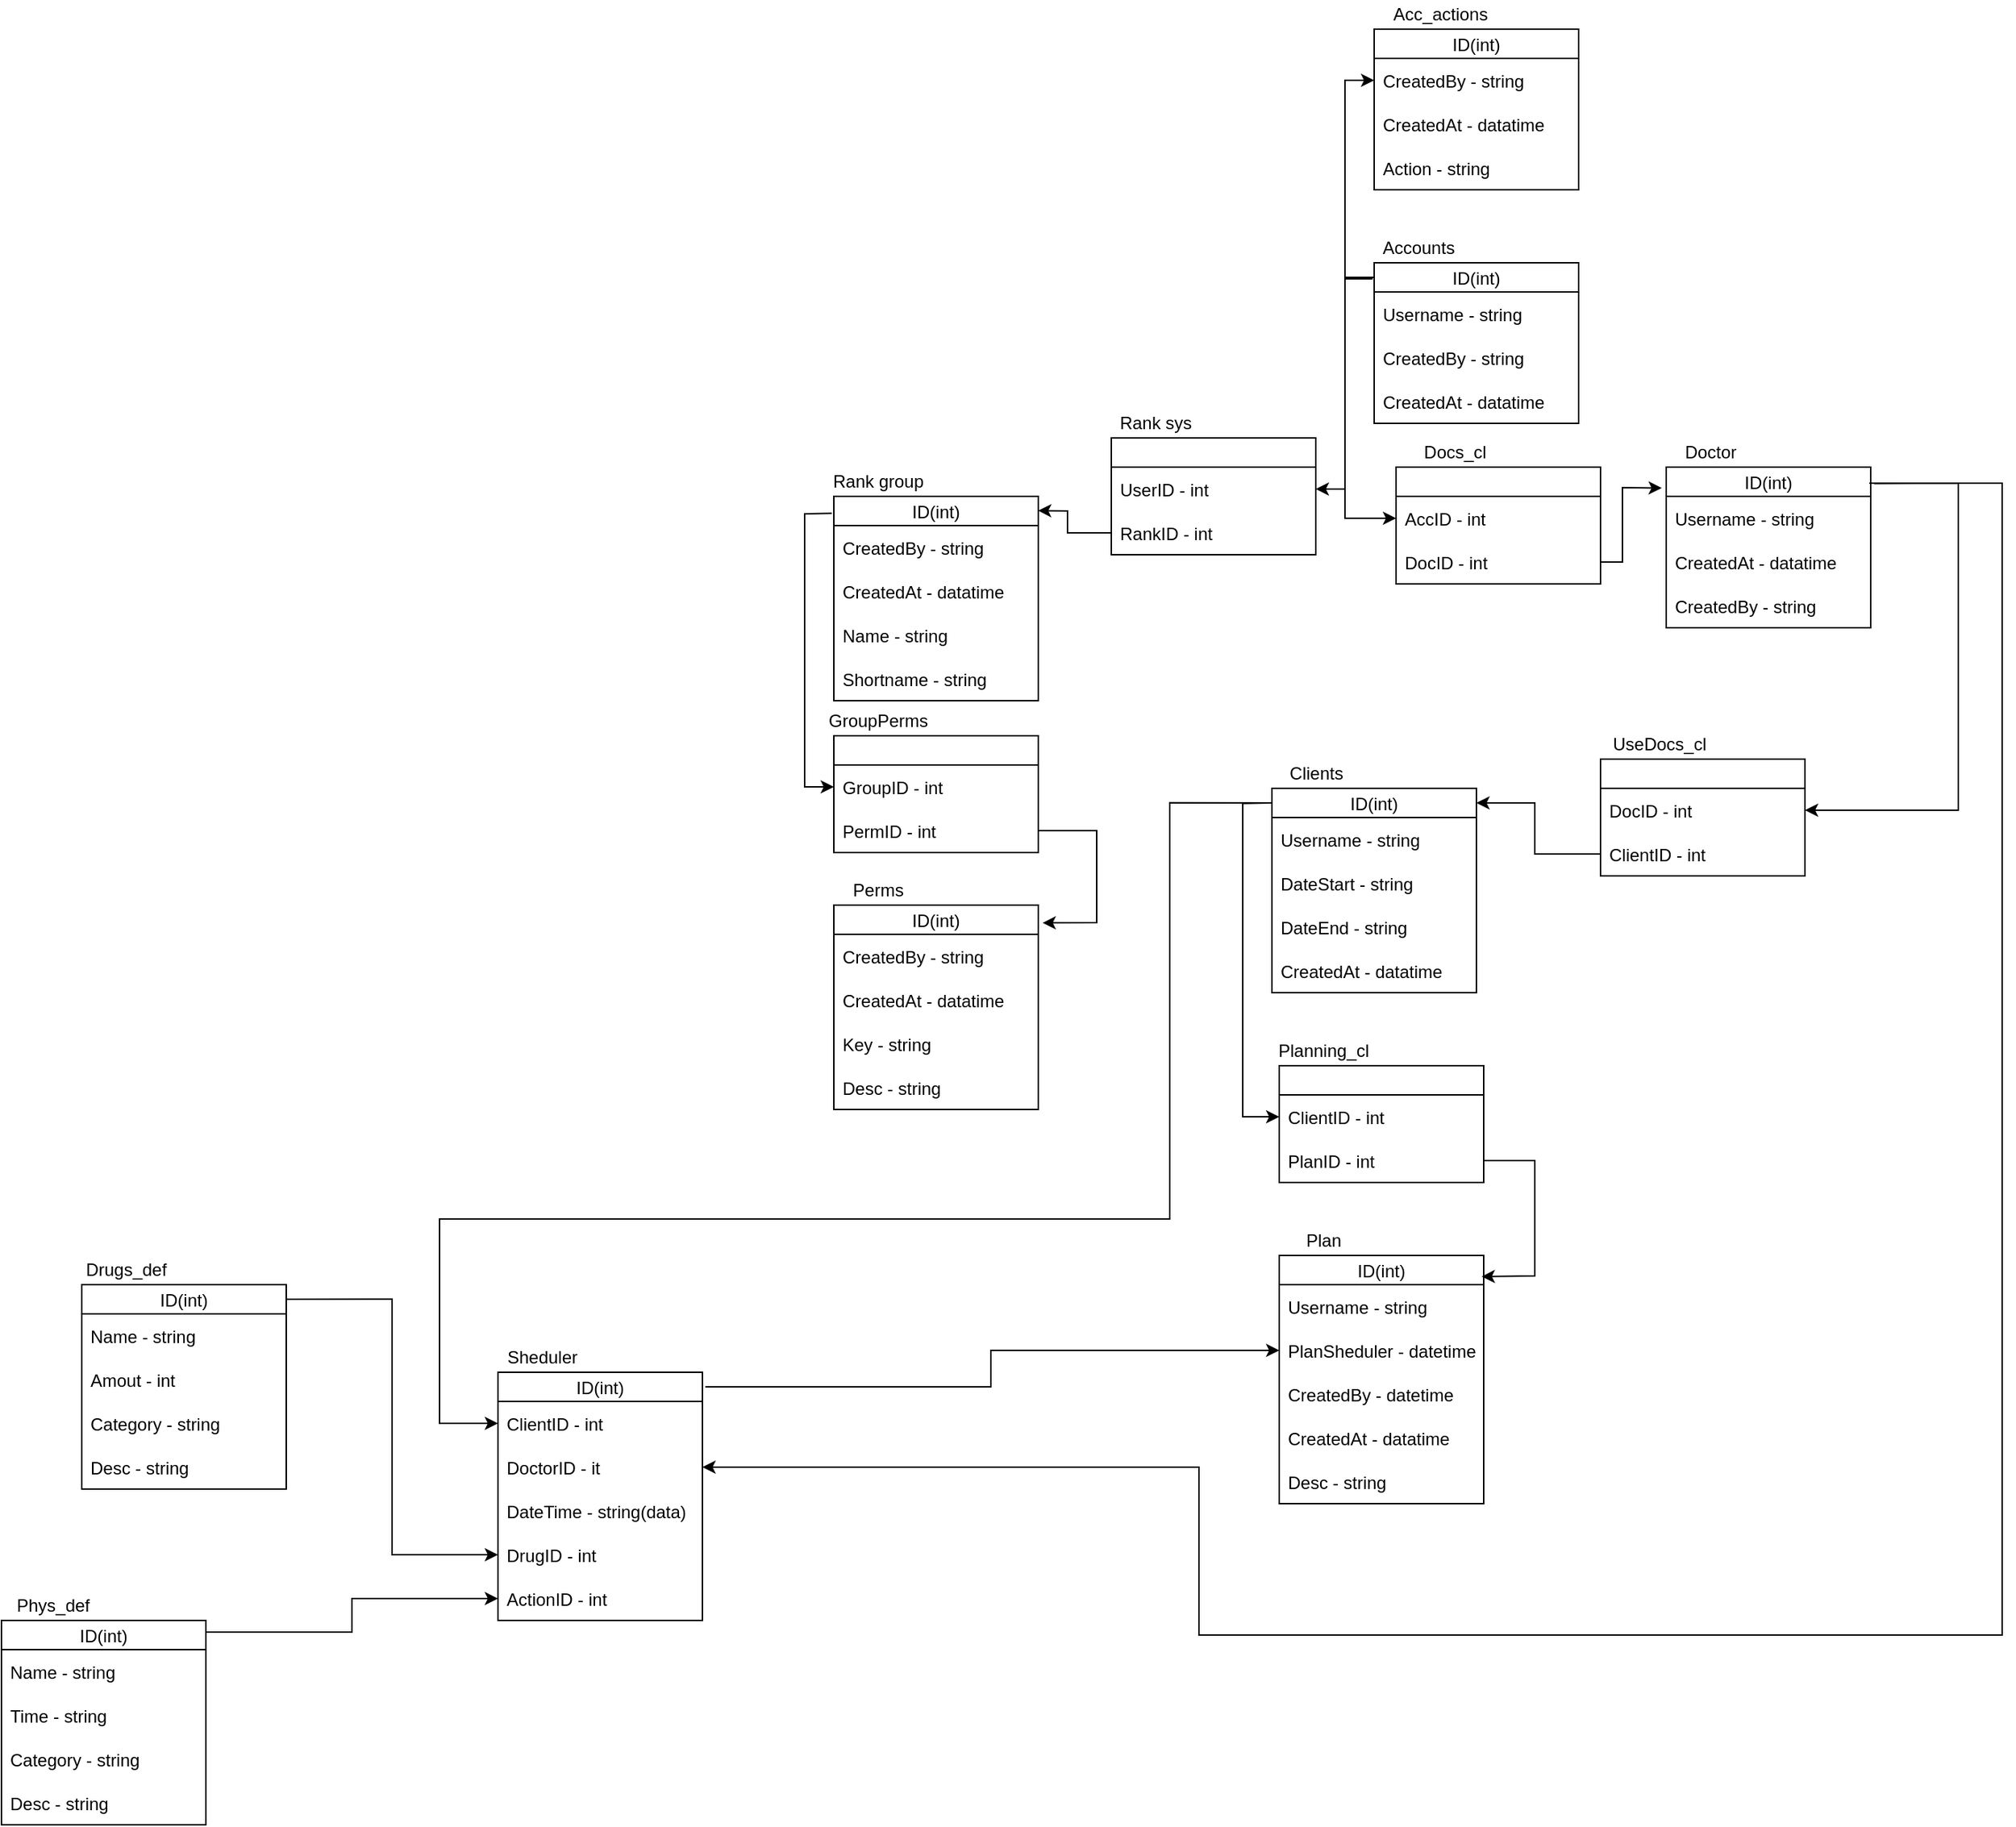 <mxfile version="15.4.3" type="device"><diagram id="W4yH0HaBgoUGk2ZfAU3i" name="Page-1"><mxGraphModel dx="6648" dy="3108" grid="1" gridSize="10" guides="1" tooltips="1" connect="1" arrows="1" fold="1" page="1" pageScale="1" pageWidth="827" pageHeight="1169" math="0" shadow="0"><root><mxCell id="0"/><mxCell id="1" parent="0"/><mxCell id="mwgCZq88LpyxPsFhYHDp-1" value="ID(int)" style="swimlane;fontStyle=0;childLayout=stackLayout;horizontal=1;startSize=20;horizontalStack=0;resizeParent=1;resizeParentMax=0;resizeLast=0;collapsible=1;marginBottom=0;align=center;" parent="1" vertex="1"><mxGeometry x="980" y="190" width="140" height="110" as="geometry"><mxRectangle x="180" y="410" width="50" height="20" as="alternateBounds"/></mxGeometry></mxCell><mxCell id="mwgCZq88LpyxPsFhYHDp-2" value="Username - string" style="text;strokeColor=none;fillColor=none;align=left;verticalAlign=middle;spacingLeft=4;spacingRight=4;overflow=hidden;points=[[0,0.5],[1,0.5]];portConstraint=eastwest;rotatable=0;" parent="mwgCZq88LpyxPsFhYHDp-1" vertex="1"><mxGeometry y="20" width="140" height="30" as="geometry"/></mxCell><mxCell id="mwgCZq88LpyxPsFhYHDp-3" value="CreatedBy - string" style="text;strokeColor=none;fillColor=none;align=left;verticalAlign=middle;spacingLeft=4;spacingRight=4;overflow=hidden;points=[[0,0.5],[1,0.5]];portConstraint=eastwest;rotatable=0;" parent="mwgCZq88LpyxPsFhYHDp-1" vertex="1"><mxGeometry y="50" width="140" height="30" as="geometry"/></mxCell><mxCell id="mwgCZq88LpyxPsFhYHDp-4" value="CreatedAt - datatime" style="text;strokeColor=none;fillColor=none;align=left;verticalAlign=middle;spacingLeft=4;spacingRight=4;overflow=hidden;points=[[0,0.5],[1,0.5]];portConstraint=eastwest;rotatable=0;" parent="mwgCZq88LpyxPsFhYHDp-1" vertex="1"><mxGeometry y="80" width="140" height="30" as="geometry"/></mxCell><mxCell id="mwgCZq88LpyxPsFhYHDp-7" value="Accounts&lt;br&gt;" style="text;html=1;align=center;verticalAlign=middle;resizable=0;points=[];autosize=1;strokeColor=none;fillColor=none;" parent="1" vertex="1"><mxGeometry x="980" y="170" width="60" height="20" as="geometry"/></mxCell><mxCell id="mwgCZq88LpyxPsFhYHDp-8" value="" style="swimlane;fontStyle=0;childLayout=stackLayout;horizontal=1;startSize=20;horizontalStack=0;resizeParent=1;resizeParentMax=0;resizeLast=0;collapsible=1;marginBottom=0;align=center;" parent="1" vertex="1"><mxGeometry x="800" y="310" width="140" height="80" as="geometry"><mxRectangle x="180" y="410" width="50" height="20" as="alternateBounds"/></mxGeometry></mxCell><mxCell id="mwgCZq88LpyxPsFhYHDp-9" value="UserID - int" style="text;strokeColor=none;fillColor=none;align=left;verticalAlign=middle;spacingLeft=4;spacingRight=4;overflow=hidden;points=[[0,0.5],[1,0.5]];portConstraint=eastwest;rotatable=0;" parent="mwgCZq88LpyxPsFhYHDp-8" vertex="1"><mxGeometry y="20" width="140" height="30" as="geometry"/></mxCell><mxCell id="mwgCZq88LpyxPsFhYHDp-10" value="RankID - int" style="text;strokeColor=none;fillColor=none;align=left;verticalAlign=middle;spacingLeft=4;spacingRight=4;overflow=hidden;points=[[0,0.5],[1,0.5]];portConstraint=eastwest;rotatable=0;" parent="mwgCZq88LpyxPsFhYHDp-8" vertex="1"><mxGeometry y="50" width="140" height="30" as="geometry"/></mxCell><mxCell id="mwgCZq88LpyxPsFhYHDp-12" value="Rank sys" style="text;html=1;align=center;verticalAlign=middle;resizable=0;points=[];autosize=1;strokeColor=none;fillColor=none;" parent="1" vertex="1"><mxGeometry x="800" y="290" width="60" height="20" as="geometry"/></mxCell><mxCell id="mwgCZq88LpyxPsFhYHDp-14" value="" style="endArrow=classic;html=1;rounded=0;entryX=1;entryY=0.5;entryDx=0;entryDy=0;exitX=-0.007;exitY=0.1;exitDx=0;exitDy=0;exitPerimeter=0;" parent="1" source="mwgCZq88LpyxPsFhYHDp-1" target="mwgCZq88LpyxPsFhYHDp-9" edge="1"><mxGeometry width="50" height="50" relative="1" as="geometry"><mxPoint x="910" y="270" as="sourcePoint"/><mxPoint x="960" y="220" as="targetPoint"/><Array as="points"><mxPoint x="960" y="201"/><mxPoint x="960" y="345"/></Array></mxGeometry></mxCell><mxCell id="mwgCZq88LpyxPsFhYHDp-15" value="ID(int)" style="swimlane;fontStyle=0;childLayout=stackLayout;horizontal=1;startSize=20;horizontalStack=0;resizeParent=1;resizeParentMax=0;resizeLast=0;collapsible=1;marginBottom=0;align=center;" parent="1" vertex="1"><mxGeometry x="610" y="350" width="140" height="140" as="geometry"><mxRectangle x="180" y="410" width="50" height="20" as="alternateBounds"/></mxGeometry></mxCell><mxCell id="mwgCZq88LpyxPsFhYHDp-19" value="CreatedBy - string" style="text;strokeColor=none;fillColor=none;align=left;verticalAlign=middle;spacingLeft=4;spacingRight=4;overflow=hidden;points=[[0,0.5],[1,0.5]];portConstraint=eastwest;rotatable=0;" parent="mwgCZq88LpyxPsFhYHDp-15" vertex="1"><mxGeometry y="20" width="140" height="30" as="geometry"/></mxCell><mxCell id="mwgCZq88LpyxPsFhYHDp-20" value="CreatedAt - datatime" style="text;strokeColor=none;fillColor=none;align=left;verticalAlign=middle;spacingLeft=4;spacingRight=4;overflow=hidden;points=[[0,0.5],[1,0.5]];portConstraint=eastwest;rotatable=0;" parent="mwgCZq88LpyxPsFhYHDp-15" vertex="1"><mxGeometry y="50" width="140" height="30" as="geometry"/></mxCell><mxCell id="mwgCZq88LpyxPsFhYHDp-16" value="Name - string" style="text;strokeColor=none;fillColor=none;align=left;verticalAlign=middle;spacingLeft=4;spacingRight=4;overflow=hidden;points=[[0,0.5],[1,0.5]];portConstraint=eastwest;rotatable=0;" parent="mwgCZq88LpyxPsFhYHDp-15" vertex="1"><mxGeometry y="80" width="140" height="30" as="geometry"/></mxCell><mxCell id="mwgCZq88LpyxPsFhYHDp-17" value="Shortname - string" style="text;strokeColor=none;fillColor=none;align=left;verticalAlign=middle;spacingLeft=4;spacingRight=4;overflow=hidden;points=[[0,0.5],[1,0.5]];portConstraint=eastwest;rotatable=0;" parent="mwgCZq88LpyxPsFhYHDp-15" vertex="1"><mxGeometry y="110" width="140" height="30" as="geometry"/></mxCell><mxCell id="mwgCZq88LpyxPsFhYHDp-18" value="Rank group" style="text;html=1;align=center;verticalAlign=middle;resizable=0;points=[];autosize=1;strokeColor=none;fillColor=none;" parent="1" vertex="1"><mxGeometry x="600" y="330" width="80" height="20" as="geometry"/></mxCell><mxCell id="mwgCZq88LpyxPsFhYHDp-21" value="" style="endArrow=classic;html=1;rounded=0;entryX=0.999;entryY=0.07;entryDx=0;entryDy=0;exitX=0;exitY=0.5;exitDx=0;exitDy=0;entryPerimeter=0;" parent="1" source="mwgCZq88LpyxPsFhYHDp-10" target="mwgCZq88LpyxPsFhYHDp-15" edge="1"><mxGeometry width="50" height="50" relative="1" as="geometry"><mxPoint x="989.02" y="211" as="sourcePoint"/><mxPoint x="950" y="355" as="targetPoint"/><Array as="points"><mxPoint x="770" y="375"/><mxPoint x="770" y="360"/></Array></mxGeometry></mxCell><mxCell id="mwgCZq88LpyxPsFhYHDp-22" value="" style="swimlane;fontStyle=0;childLayout=stackLayout;horizontal=1;startSize=20;horizontalStack=0;resizeParent=1;resizeParentMax=0;resizeLast=0;collapsible=1;marginBottom=0;align=center;" parent="1" vertex="1"><mxGeometry x="610" y="514" width="140" height="80" as="geometry"><mxRectangle x="180" y="410" width="50" height="20" as="alternateBounds"/></mxGeometry></mxCell><mxCell id="mwgCZq88LpyxPsFhYHDp-23" value="GroupID - int" style="text;strokeColor=none;fillColor=none;align=left;verticalAlign=middle;spacingLeft=4;spacingRight=4;overflow=hidden;points=[[0,0.5],[1,0.5]];portConstraint=eastwest;rotatable=0;" parent="mwgCZq88LpyxPsFhYHDp-22" vertex="1"><mxGeometry y="20" width="140" height="30" as="geometry"/></mxCell><mxCell id="mwgCZq88LpyxPsFhYHDp-24" value="PermID - int" style="text;strokeColor=none;fillColor=none;align=left;verticalAlign=middle;spacingLeft=4;spacingRight=4;overflow=hidden;points=[[0,0.5],[1,0.5]];portConstraint=eastwest;rotatable=0;" parent="mwgCZq88LpyxPsFhYHDp-22" vertex="1"><mxGeometry y="50" width="140" height="30" as="geometry"/></mxCell><mxCell id="mwgCZq88LpyxPsFhYHDp-27" value="GroupPerms" style="text;html=1;align=center;verticalAlign=middle;resizable=0;points=[];autosize=1;strokeColor=none;fillColor=none;" parent="1" vertex="1"><mxGeometry x="600" y="494" width="80" height="20" as="geometry"/></mxCell><mxCell id="mwgCZq88LpyxPsFhYHDp-28" value="" style="endArrow=classic;html=1;rounded=0;exitX=-0.01;exitY=0.083;exitDx=0;exitDy=0;exitPerimeter=0;entryX=0;entryY=0.5;entryDx=0;entryDy=0;" parent="1" source="mwgCZq88LpyxPsFhYHDp-15" target="mwgCZq88LpyxPsFhYHDp-23" edge="1"><mxGeometry width="50" height="50" relative="1" as="geometry"><mxPoint x="740" y="490" as="sourcePoint"/><mxPoint x="600" y="520" as="targetPoint"/><Array as="points"><mxPoint x="590" y="362"/><mxPoint x="590" y="549"/></Array></mxGeometry></mxCell><mxCell id="mwgCZq88LpyxPsFhYHDp-31" value="ID(int)" style="swimlane;fontStyle=0;childLayout=stackLayout;horizontal=1;startSize=20;horizontalStack=0;resizeParent=1;resizeParentMax=0;resizeLast=0;collapsible=1;marginBottom=0;align=center;" parent="1" vertex="1"><mxGeometry x="610" y="630" width="140" height="140" as="geometry"><mxRectangle x="180" y="410" width="50" height="20" as="alternateBounds"/></mxGeometry></mxCell><mxCell id="mwgCZq88LpyxPsFhYHDp-35" value="CreatedBy - string" style="text;strokeColor=none;fillColor=none;align=left;verticalAlign=middle;spacingLeft=4;spacingRight=4;overflow=hidden;points=[[0,0.5],[1,0.5]];portConstraint=eastwest;rotatable=0;" parent="mwgCZq88LpyxPsFhYHDp-31" vertex="1"><mxGeometry y="20" width="140" height="30" as="geometry"/></mxCell><mxCell id="mwgCZq88LpyxPsFhYHDp-36" value="CreatedAt - datatime" style="text;strokeColor=none;fillColor=none;align=left;verticalAlign=middle;spacingLeft=4;spacingRight=4;overflow=hidden;points=[[0,0.5],[1,0.5]];portConstraint=eastwest;rotatable=0;" parent="mwgCZq88LpyxPsFhYHDp-31" vertex="1"><mxGeometry y="50" width="140" height="30" as="geometry"/></mxCell><mxCell id="mwgCZq88LpyxPsFhYHDp-37" value="Key - string" style="text;strokeColor=none;fillColor=none;align=left;verticalAlign=middle;spacingLeft=4;spacingRight=4;overflow=hidden;points=[[0,0.5],[1,0.5]];portConstraint=eastwest;rotatable=0;" parent="mwgCZq88LpyxPsFhYHDp-31" vertex="1"><mxGeometry y="80" width="140" height="30" as="geometry"/></mxCell><mxCell id="mwgCZq88LpyxPsFhYHDp-38" value="Desc - string" style="text;strokeColor=none;fillColor=none;align=left;verticalAlign=middle;spacingLeft=4;spacingRight=4;overflow=hidden;points=[[0,0.5],[1,0.5]];portConstraint=eastwest;rotatable=0;" parent="mwgCZq88LpyxPsFhYHDp-31" vertex="1"><mxGeometry y="110" width="140" height="30" as="geometry"/></mxCell><mxCell id="mwgCZq88LpyxPsFhYHDp-34" value="Perms" style="text;html=1;align=center;verticalAlign=middle;resizable=0;points=[];autosize=1;strokeColor=none;fillColor=none;" parent="1" vertex="1"><mxGeometry x="615" y="610" width="50" height="20" as="geometry"/></mxCell><mxCell id="mwgCZq88LpyxPsFhYHDp-39" value="" style="endArrow=classic;html=1;rounded=0;exitX=1;exitY=0.5;exitDx=0;exitDy=0;entryX=1.021;entryY=0.087;entryDx=0;entryDy=0;entryPerimeter=0;" parent="1" source="mwgCZq88LpyxPsFhYHDp-24" target="mwgCZq88LpyxPsFhYHDp-31" edge="1"><mxGeometry width="50" height="50" relative="1" as="geometry"><mxPoint x="740" y="630" as="sourcePoint"/><mxPoint x="800" y="720" as="targetPoint"/><Array as="points"><mxPoint x="790" y="579"/><mxPoint x="790" y="642"/></Array></mxGeometry></mxCell><mxCell id="mwgCZq88LpyxPsFhYHDp-40" value="ID(int)" style="swimlane;fontStyle=0;childLayout=stackLayout;horizontal=1;startSize=20;horizontalStack=0;resizeParent=1;resizeParentMax=0;resizeLast=0;collapsible=1;marginBottom=0;align=center;" parent="1" vertex="1"><mxGeometry x="980" y="30" width="140" height="110" as="geometry"><mxRectangle x="180" y="410" width="50" height="20" as="alternateBounds"/></mxGeometry></mxCell><mxCell id="mwgCZq88LpyxPsFhYHDp-41" value="CreatedBy - string" style="text;strokeColor=none;fillColor=none;align=left;verticalAlign=middle;spacingLeft=4;spacingRight=4;overflow=hidden;points=[[0,0.5],[1,0.5]];portConstraint=eastwest;rotatable=0;" parent="mwgCZq88LpyxPsFhYHDp-40" vertex="1"><mxGeometry y="20" width="140" height="30" as="geometry"/></mxCell><mxCell id="mwgCZq88LpyxPsFhYHDp-43" value="CreatedAt - datatime" style="text;strokeColor=none;fillColor=none;align=left;verticalAlign=middle;spacingLeft=4;spacingRight=4;overflow=hidden;points=[[0,0.5],[1,0.5]];portConstraint=eastwest;rotatable=0;" parent="mwgCZq88LpyxPsFhYHDp-40" vertex="1"><mxGeometry y="50" width="140" height="30" as="geometry"/></mxCell><mxCell id="mwgCZq88LpyxPsFhYHDp-88" value="Action - string" style="text;strokeColor=none;fillColor=none;align=left;verticalAlign=middle;spacingLeft=4;spacingRight=4;overflow=hidden;points=[[0,0.5],[1,0.5]];portConstraint=eastwest;rotatable=0;" parent="mwgCZq88LpyxPsFhYHDp-40" vertex="1"><mxGeometry y="80" width="140" height="30" as="geometry"/></mxCell><mxCell id="mwgCZq88LpyxPsFhYHDp-44" value="Acc_actions" style="text;html=1;align=center;verticalAlign=middle;resizable=0;points=[];autosize=1;strokeColor=none;fillColor=none;" parent="1" vertex="1"><mxGeometry x="985" y="10" width="80" height="20" as="geometry"/></mxCell><mxCell id="mwgCZq88LpyxPsFhYHDp-46" value="" style="endArrow=classic;html=1;rounded=0;entryX=0;entryY=0.5;entryDx=0;entryDy=0;" parent="1" target="mwgCZq88LpyxPsFhYHDp-41" edge="1"><mxGeometry width="50" height="50" relative="1" as="geometry"><mxPoint x="960" y="210" as="sourcePoint"/><mxPoint x="730" y="300" as="targetPoint"/><Array as="points"><mxPoint x="960" y="65"/></Array></mxGeometry></mxCell><mxCell id="mwgCZq88LpyxPsFhYHDp-47" value="ID(int)" style="swimlane;fontStyle=0;childLayout=stackLayout;horizontal=1;startSize=20;horizontalStack=0;resizeParent=1;resizeParentMax=0;resizeLast=0;collapsible=1;marginBottom=0;align=center;" parent="1" vertex="1"><mxGeometry x="910" y="550" width="140" height="140" as="geometry"><mxRectangle x="180" y="410" width="50" height="20" as="alternateBounds"/></mxGeometry></mxCell><mxCell id="mwgCZq88LpyxPsFhYHDp-48" value="Username - string" style="text;strokeColor=none;fillColor=none;align=left;verticalAlign=middle;spacingLeft=4;spacingRight=4;overflow=hidden;points=[[0,0.5],[1,0.5]];portConstraint=eastwest;rotatable=0;" parent="mwgCZq88LpyxPsFhYHDp-47" vertex="1"><mxGeometry y="20" width="140" height="30" as="geometry"/></mxCell><mxCell id="mwgCZq88LpyxPsFhYHDp-49" value="DateStart - string" style="text;strokeColor=none;fillColor=none;align=left;verticalAlign=middle;spacingLeft=4;spacingRight=4;overflow=hidden;points=[[0,0.5],[1,0.5]];portConstraint=eastwest;rotatable=0;" parent="mwgCZq88LpyxPsFhYHDp-47" vertex="1"><mxGeometry y="50" width="140" height="30" as="geometry"/></mxCell><mxCell id="mwgCZq88LpyxPsFhYHDp-52" value="DateEnd - string" style="text;strokeColor=none;fillColor=none;align=left;verticalAlign=middle;spacingLeft=4;spacingRight=4;overflow=hidden;points=[[0,0.5],[1,0.5]];portConstraint=eastwest;rotatable=0;" parent="mwgCZq88LpyxPsFhYHDp-47" vertex="1"><mxGeometry y="80" width="140" height="30" as="geometry"/></mxCell><mxCell id="mwgCZq88LpyxPsFhYHDp-50" value="CreatedAt - datatime" style="text;strokeColor=none;fillColor=none;align=left;verticalAlign=middle;spacingLeft=4;spacingRight=4;overflow=hidden;points=[[0,0.5],[1,0.5]];portConstraint=eastwest;rotatable=0;" parent="mwgCZq88LpyxPsFhYHDp-47" vertex="1"><mxGeometry y="110" width="140" height="30" as="geometry"/></mxCell><mxCell id="mwgCZq88LpyxPsFhYHDp-51" value="Clients" style="text;html=1;align=center;verticalAlign=middle;resizable=0;points=[];autosize=1;strokeColor=none;fillColor=none;" parent="1" vertex="1"><mxGeometry x="915" y="530" width="50" height="20" as="geometry"/></mxCell><mxCell id="mwgCZq88LpyxPsFhYHDp-56" value="ID(int)" style="swimlane;fontStyle=0;childLayout=stackLayout;horizontal=1;startSize=20;horizontalStack=0;resizeParent=1;resizeParentMax=0;resizeLast=0;collapsible=1;marginBottom=0;align=center;" parent="1" vertex="1"><mxGeometry x="915" y="870" width="140" height="170" as="geometry"><mxRectangle x="180" y="410" width="50" height="20" as="alternateBounds"/></mxGeometry></mxCell><mxCell id="mwgCZq88LpyxPsFhYHDp-57" value="Username - string" style="text;strokeColor=none;fillColor=none;align=left;verticalAlign=middle;spacingLeft=4;spacingRight=4;overflow=hidden;points=[[0,0.5],[1,0.5]];portConstraint=eastwest;rotatable=0;" parent="mwgCZq88LpyxPsFhYHDp-56" vertex="1"><mxGeometry y="20" width="140" height="30" as="geometry"/></mxCell><mxCell id="mwgCZq88LpyxPsFhYHDp-58" value="PlanSheduler - datetime" style="text;strokeColor=none;fillColor=none;align=left;verticalAlign=middle;spacingLeft=4;spacingRight=4;overflow=hidden;points=[[0,0.5],[1,0.5]];portConstraint=eastwest;rotatable=0;" parent="mwgCZq88LpyxPsFhYHDp-56" vertex="1"><mxGeometry y="50" width="140" height="30" as="geometry"/></mxCell><mxCell id="mwgCZq88LpyxPsFhYHDp-59" value="CreatedBy - datetime" style="text;strokeColor=none;fillColor=none;align=left;verticalAlign=middle;spacingLeft=4;spacingRight=4;overflow=hidden;points=[[0,0.5],[1,0.5]];portConstraint=eastwest;rotatable=0;" parent="mwgCZq88LpyxPsFhYHDp-56" vertex="1"><mxGeometry y="80" width="140" height="30" as="geometry"/></mxCell><mxCell id="mwgCZq88LpyxPsFhYHDp-60" value="CreatedAt - datatime" style="text;strokeColor=none;fillColor=none;align=left;verticalAlign=middle;spacingLeft=4;spacingRight=4;overflow=hidden;points=[[0,0.5],[1,0.5]];portConstraint=eastwest;rotatable=0;" parent="mwgCZq88LpyxPsFhYHDp-56" vertex="1"><mxGeometry y="110" width="140" height="30" as="geometry"/></mxCell><mxCell id="mwgCZq88LpyxPsFhYHDp-62" value="Desc - string" style="text;strokeColor=none;fillColor=none;align=left;verticalAlign=middle;spacingLeft=4;spacingRight=4;overflow=hidden;points=[[0,0.5],[1,0.5]];portConstraint=eastwest;rotatable=0;" parent="mwgCZq88LpyxPsFhYHDp-56" vertex="1"><mxGeometry y="140" width="140" height="30" as="geometry"/></mxCell><mxCell id="mwgCZq88LpyxPsFhYHDp-61" value="Plan" style="text;html=1;align=center;verticalAlign=middle;resizable=0;points=[];autosize=1;strokeColor=none;fillColor=none;" parent="1" vertex="1"><mxGeometry x="925" y="850" width="40" height="20" as="geometry"/></mxCell><mxCell id="mwgCZq88LpyxPsFhYHDp-63" value="" style="swimlane;fontStyle=0;childLayout=stackLayout;horizontal=1;startSize=20;horizontalStack=0;resizeParent=1;resizeParentMax=0;resizeLast=0;collapsible=1;marginBottom=0;align=center;" parent="1" vertex="1"><mxGeometry x="915" y="740" width="140" height="80" as="geometry"><mxRectangle x="180" y="410" width="50" height="20" as="alternateBounds"/></mxGeometry></mxCell><mxCell id="mwgCZq88LpyxPsFhYHDp-64" value="ClientID - int" style="text;strokeColor=none;fillColor=none;align=left;verticalAlign=middle;spacingLeft=4;spacingRight=4;overflow=hidden;points=[[0,0.5],[1,0.5]];portConstraint=eastwest;rotatable=0;" parent="mwgCZq88LpyxPsFhYHDp-63" vertex="1"><mxGeometry y="20" width="140" height="30" as="geometry"/></mxCell><mxCell id="mwgCZq88LpyxPsFhYHDp-65" value="PlanID - int" style="text;strokeColor=none;fillColor=none;align=left;verticalAlign=middle;spacingLeft=4;spacingRight=4;overflow=hidden;points=[[0,0.5],[1,0.5]];portConstraint=eastwest;rotatable=0;" parent="mwgCZq88LpyxPsFhYHDp-63" vertex="1"><mxGeometry y="50" width="140" height="30" as="geometry"/></mxCell><mxCell id="mwgCZq88LpyxPsFhYHDp-66" value="Planning_cl" style="text;html=1;align=center;verticalAlign=middle;resizable=0;points=[];autosize=1;strokeColor=none;fillColor=none;" parent="1" vertex="1"><mxGeometry x="905" y="720" width="80" height="20" as="geometry"/></mxCell><mxCell id="mwgCZq88LpyxPsFhYHDp-67" value="" style="endArrow=classic;html=1;rounded=0;exitX=-0.01;exitY=0.083;exitDx=0;exitDy=0;exitPerimeter=0;entryX=0;entryY=0.5;entryDx=0;entryDy=0;" parent="1" target="mwgCZq88LpyxPsFhYHDp-64" edge="1"><mxGeometry width="50" height="50" relative="1" as="geometry"><mxPoint x="908.6" y="560.0" as="sourcePoint"/><mxPoint x="910" y="747.38" as="targetPoint"/><Array as="points"><mxPoint x="890" y="560.38"/><mxPoint x="890" y="775"/></Array></mxGeometry></mxCell><mxCell id="mwgCZq88LpyxPsFhYHDp-68" value="" style="endArrow=classic;html=1;rounded=0;entryX=0.99;entryY=0.085;entryDx=0;entryDy=0;entryPerimeter=0;exitX=1;exitY=0.5;exitDx=0;exitDy=0;" parent="1" source="mwgCZq88LpyxPsFhYHDp-65" target="mwgCZq88LpyxPsFhYHDp-56" edge="1"><mxGeometry width="50" height="50" relative="1" as="geometry"><mxPoint x="1054" y="770" as="sourcePoint"/><mxPoint x="1052.94" y="840.56" as="targetPoint"/><Array as="points"><mxPoint x="1090" y="805"/><mxPoint x="1090" y="884"/></Array></mxGeometry></mxCell><mxCell id="mwgCZq88LpyxPsFhYHDp-78" value="ID(int)" style="swimlane;fontStyle=0;childLayout=stackLayout;horizontal=1;startSize=20;horizontalStack=0;resizeParent=1;resizeParentMax=0;resizeLast=0;collapsible=1;marginBottom=0;align=center;" parent="1" vertex="1"><mxGeometry x="1180" y="330" width="140" height="110" as="geometry"><mxRectangle x="180" y="410" width="50" height="20" as="alternateBounds"/></mxGeometry></mxCell><mxCell id="mwgCZq88LpyxPsFhYHDp-79" value="Username - string" style="text;strokeColor=none;fillColor=none;align=left;verticalAlign=middle;spacingLeft=4;spacingRight=4;overflow=hidden;points=[[0,0.5],[1,0.5]];portConstraint=eastwest;rotatable=0;" parent="mwgCZq88LpyxPsFhYHDp-78" vertex="1"><mxGeometry y="20" width="140" height="30" as="geometry"/></mxCell><mxCell id="mwgCZq88LpyxPsFhYHDp-82" value="CreatedAt - datatime" style="text;strokeColor=none;fillColor=none;align=left;verticalAlign=middle;spacingLeft=4;spacingRight=4;overflow=hidden;points=[[0,0.5],[1,0.5]];portConstraint=eastwest;rotatable=0;" parent="mwgCZq88LpyxPsFhYHDp-78" vertex="1"><mxGeometry y="50" width="140" height="30" as="geometry"/></mxCell><mxCell id="mwgCZq88LpyxPsFhYHDp-84" value="CreatedBy - string" style="text;strokeColor=none;fillColor=none;align=left;verticalAlign=middle;spacingLeft=4;spacingRight=4;overflow=hidden;points=[[0,0.5],[1,0.5]];portConstraint=eastwest;rotatable=0;" parent="mwgCZq88LpyxPsFhYHDp-78" vertex="1"><mxGeometry y="80" width="140" height="30" as="geometry"/></mxCell><mxCell id="mwgCZq88LpyxPsFhYHDp-83" value="Doctor" style="text;html=1;align=center;verticalAlign=middle;resizable=0;points=[];autosize=1;strokeColor=none;fillColor=none;" parent="1" vertex="1"><mxGeometry x="1185" y="310" width="50" height="20" as="geometry"/></mxCell><mxCell id="mwgCZq88LpyxPsFhYHDp-85" value="" style="swimlane;fontStyle=0;childLayout=stackLayout;horizontal=1;startSize=20;horizontalStack=0;resizeParent=1;resizeParentMax=0;resizeLast=0;collapsible=1;marginBottom=0;align=center;" parent="1" vertex="1"><mxGeometry x="995" y="330" width="140" height="80" as="geometry"><mxRectangle x="180" y="410" width="50" height="20" as="alternateBounds"/></mxGeometry></mxCell><mxCell id="mwgCZq88LpyxPsFhYHDp-86" value="AccID - int" style="text;strokeColor=none;fillColor=none;align=left;verticalAlign=middle;spacingLeft=4;spacingRight=4;overflow=hidden;points=[[0,0.5],[1,0.5]];portConstraint=eastwest;rotatable=0;" parent="mwgCZq88LpyxPsFhYHDp-85" vertex="1"><mxGeometry y="20" width="140" height="30" as="geometry"/></mxCell><mxCell id="mwgCZq88LpyxPsFhYHDp-87" value="DocID - int" style="text;strokeColor=none;fillColor=none;align=left;verticalAlign=middle;spacingLeft=4;spacingRight=4;overflow=hidden;points=[[0,0.5],[1,0.5]];portConstraint=eastwest;rotatable=0;" parent="mwgCZq88LpyxPsFhYHDp-85" vertex="1"><mxGeometry y="50" width="140" height="30" as="geometry"/></mxCell><mxCell id="mwgCZq88LpyxPsFhYHDp-89" value="" style="endArrow=classic;html=1;rounded=0;entryX=0;entryY=0.5;entryDx=0;entryDy=0;" parent="1" target="mwgCZq88LpyxPsFhYHDp-86" edge="1"><mxGeometry width="50" height="50" relative="1" as="geometry"><mxPoint x="980" y="200" as="sourcePoint"/><mxPoint x="950" y="355" as="targetPoint"/><Array as="points"><mxPoint x="960" y="200"/><mxPoint x="960" y="365"/></Array></mxGeometry></mxCell><mxCell id="mwgCZq88LpyxPsFhYHDp-90" value="" style="endArrow=classic;html=1;rounded=0;entryX=-0.022;entryY=0.13;entryDx=0;entryDy=0;entryPerimeter=0;exitX=1;exitY=0.5;exitDx=0;exitDy=0;" parent="1" source="mwgCZq88LpyxPsFhYHDp-87" target="mwgCZq88LpyxPsFhYHDp-78" edge="1"><mxGeometry width="50" height="50" relative="1" as="geometry"><mxPoint x="880" y="440" as="sourcePoint"/><mxPoint x="930" y="390" as="targetPoint"/><Array as="points"><mxPoint x="1150" y="395"/><mxPoint x="1150" y="344"/></Array></mxGeometry></mxCell><mxCell id="mwgCZq88LpyxPsFhYHDp-91" value="Docs_cl" style="text;html=1;align=center;verticalAlign=middle;resizable=0;points=[];autosize=1;strokeColor=none;fillColor=none;" parent="1" vertex="1"><mxGeometry x="1005" y="310" width="60" height="20" as="geometry"/></mxCell><mxCell id="mwgCZq88LpyxPsFhYHDp-94" value="" style="swimlane;fontStyle=0;childLayout=stackLayout;horizontal=1;startSize=20;horizontalStack=0;resizeParent=1;resizeParentMax=0;resizeLast=0;collapsible=1;marginBottom=0;align=center;" parent="1" vertex="1"><mxGeometry x="1135" y="530" width="140" height="80" as="geometry"><mxRectangle x="180" y="410" width="50" height="20" as="alternateBounds"/></mxGeometry></mxCell><mxCell id="mwgCZq88LpyxPsFhYHDp-95" value="DocID - int" style="text;strokeColor=none;fillColor=none;align=left;verticalAlign=middle;spacingLeft=4;spacingRight=4;overflow=hidden;points=[[0,0.5],[1,0.5]];portConstraint=eastwest;rotatable=0;" parent="mwgCZq88LpyxPsFhYHDp-94" vertex="1"><mxGeometry y="20" width="140" height="30" as="geometry"/></mxCell><mxCell id="mwgCZq88LpyxPsFhYHDp-96" value="ClientID - int" style="text;strokeColor=none;fillColor=none;align=left;verticalAlign=middle;spacingLeft=4;spacingRight=4;overflow=hidden;points=[[0,0.5],[1,0.5]];portConstraint=eastwest;rotatable=0;" parent="mwgCZq88LpyxPsFhYHDp-94" vertex="1"><mxGeometry y="50" width="140" height="30" as="geometry"/></mxCell><mxCell id="mwgCZq88LpyxPsFhYHDp-97" value="UseDocs_cl" style="text;html=1;align=center;verticalAlign=middle;resizable=0;points=[];autosize=1;strokeColor=none;fillColor=none;" parent="1" vertex="1"><mxGeometry x="1135" y="510" width="80" height="20" as="geometry"/></mxCell><mxCell id="mwgCZq88LpyxPsFhYHDp-99" value="" style="endArrow=classic;html=1;rounded=0;entryX=1;entryY=0.5;entryDx=0;entryDy=0;exitX=1.017;exitY=0.102;exitDx=0;exitDy=0;exitPerimeter=0;" parent="1" source="mwgCZq88LpyxPsFhYHDp-78" target="mwgCZq88LpyxPsFhYHDp-95" edge="1"><mxGeometry width="50" height="50" relative="1" as="geometry"><mxPoint x="1380" y="450" as="sourcePoint"/><mxPoint x="930" y="510" as="targetPoint"/><Array as="points"><mxPoint x="1380" y="341"/><mxPoint x="1380" y="565"/></Array></mxGeometry></mxCell><mxCell id="mwgCZq88LpyxPsFhYHDp-100" value="" style="endArrow=classic;html=1;rounded=0;exitX=0;exitY=0.5;exitDx=0;exitDy=0;" parent="1" source="mwgCZq88LpyxPsFhYHDp-96" edge="1"><mxGeometry width="50" height="50" relative="1" as="geometry"><mxPoint x="880" y="560" as="sourcePoint"/><mxPoint x="1050" y="560" as="targetPoint"/><Array as="points"><mxPoint x="1090" y="595"/><mxPoint x="1090" y="560"/></Array></mxGeometry></mxCell><mxCell id="zPAe8dkajkHTI0OckY5w-6" value="ID(int)" style="swimlane;fontStyle=0;childLayout=stackLayout;horizontal=1;startSize=20;horizontalStack=0;resizeParent=1;resizeParentMax=0;resizeLast=0;collapsible=1;marginBottom=0;align=center;" vertex="1" parent="1"><mxGeometry x="95" y="890" width="140" height="140" as="geometry"><mxRectangle x="180" y="410" width="50" height="20" as="alternateBounds"/></mxGeometry></mxCell><mxCell id="zPAe8dkajkHTI0OckY5w-7" value="Name - string" style="text;strokeColor=none;fillColor=none;align=left;verticalAlign=middle;spacingLeft=4;spacingRight=4;overflow=hidden;points=[[0,0.5],[1,0.5]];portConstraint=eastwest;rotatable=0;" vertex="1" parent="zPAe8dkajkHTI0OckY5w-6"><mxGeometry y="20" width="140" height="30" as="geometry"/></mxCell><mxCell id="zPAe8dkajkHTI0OckY5w-8" value="Amout - int" style="text;strokeColor=none;fillColor=none;align=left;verticalAlign=middle;spacingLeft=4;spacingRight=4;overflow=hidden;points=[[0,0.5],[1,0.5]];portConstraint=eastwest;rotatable=0;" vertex="1" parent="zPAe8dkajkHTI0OckY5w-6"><mxGeometry y="50" width="140" height="30" as="geometry"/></mxCell><mxCell id="zPAe8dkajkHTI0OckY5w-11" value="Category - string" style="text;strokeColor=none;fillColor=none;align=left;verticalAlign=middle;spacingLeft=4;spacingRight=4;overflow=hidden;points=[[0,0.5],[1,0.5]];portConstraint=eastwest;rotatable=0;" vertex="1" parent="zPAe8dkajkHTI0OckY5w-6"><mxGeometry y="80" width="140" height="30" as="geometry"/></mxCell><mxCell id="zPAe8dkajkHTI0OckY5w-9" value="Desc - string" style="text;strokeColor=none;fillColor=none;align=left;verticalAlign=middle;spacingLeft=4;spacingRight=4;overflow=hidden;points=[[0,0.5],[1,0.5]];portConstraint=eastwest;rotatable=0;" vertex="1" parent="zPAe8dkajkHTI0OckY5w-6"><mxGeometry y="110" width="140" height="30" as="geometry"/></mxCell><mxCell id="zPAe8dkajkHTI0OckY5w-10" value="Drugs_def" style="text;html=1;align=center;verticalAlign=middle;resizable=0;points=[];autosize=1;strokeColor=none;fillColor=none;" vertex="1" parent="1"><mxGeometry x="90" y="870" width="70" height="20" as="geometry"/></mxCell><mxCell id="zPAe8dkajkHTI0OckY5w-12" value="ID(int)" style="swimlane;fontStyle=0;childLayout=stackLayout;horizontal=1;startSize=20;horizontalStack=0;resizeParent=1;resizeParentMax=0;resizeLast=0;collapsible=1;marginBottom=0;align=center;" vertex="1" parent="1"><mxGeometry x="380" y="950" width="140" height="170" as="geometry"><mxRectangle x="180" y="410" width="50" height="20" as="alternateBounds"/></mxGeometry></mxCell><mxCell id="zPAe8dkajkHTI0OckY5w-13" value="ClientID - int" style="text;strokeColor=none;fillColor=none;align=left;verticalAlign=middle;spacingLeft=4;spacingRight=4;overflow=hidden;points=[[0,0.5],[1,0.5]];portConstraint=eastwest;rotatable=0;" vertex="1" parent="zPAe8dkajkHTI0OckY5w-12"><mxGeometry y="20" width="140" height="30" as="geometry"/></mxCell><mxCell id="zPAe8dkajkHTI0OckY5w-14" value="DoctorID - it" style="text;strokeColor=none;fillColor=none;align=left;verticalAlign=middle;spacingLeft=4;spacingRight=4;overflow=hidden;points=[[0,0.5],[1,0.5]];portConstraint=eastwest;rotatable=0;" vertex="1" parent="zPAe8dkajkHTI0OckY5w-12"><mxGeometry y="50" width="140" height="30" as="geometry"/></mxCell><mxCell id="zPAe8dkajkHTI0OckY5w-15" value="DateTime - string(data)" style="text;strokeColor=none;fillColor=none;align=left;verticalAlign=middle;spacingLeft=4;spacingRight=4;overflow=hidden;points=[[0,0.5],[1,0.5]];portConstraint=eastwest;rotatable=0;" vertex="1" parent="zPAe8dkajkHTI0OckY5w-12"><mxGeometry y="80" width="140" height="30" as="geometry"/></mxCell><mxCell id="zPAe8dkajkHTI0OckY5w-16" value="DrugID - int" style="text;strokeColor=none;fillColor=none;align=left;verticalAlign=middle;spacingLeft=4;spacingRight=4;overflow=hidden;points=[[0,0.5],[1,0.5]];portConstraint=eastwest;rotatable=0;" vertex="1" parent="zPAe8dkajkHTI0OckY5w-12"><mxGeometry y="110" width="140" height="30" as="geometry"/></mxCell><mxCell id="zPAe8dkajkHTI0OckY5w-18" value="ActionID - int" style="text;strokeColor=none;fillColor=none;align=left;verticalAlign=middle;spacingLeft=4;spacingRight=4;overflow=hidden;points=[[0,0.5],[1,0.5]];portConstraint=eastwest;rotatable=0;" vertex="1" parent="zPAe8dkajkHTI0OckY5w-12"><mxGeometry y="140" width="140" height="30" as="geometry"/></mxCell><mxCell id="zPAe8dkajkHTI0OckY5w-17" value="Sheduler" style="text;html=1;align=center;verticalAlign=middle;resizable=0;points=[];autosize=1;strokeColor=none;fillColor=none;" vertex="1" parent="1"><mxGeometry x="380" y="930" width="60" height="20" as="geometry"/></mxCell><mxCell id="zPAe8dkajkHTI0OckY5w-19" value="ID(int)" style="swimlane;fontStyle=0;childLayout=stackLayout;horizontal=1;startSize=20;horizontalStack=0;resizeParent=1;resizeParentMax=0;resizeLast=0;collapsible=1;marginBottom=0;align=center;" vertex="1" parent="1"><mxGeometry x="40" y="1120" width="140" height="140" as="geometry"><mxRectangle x="180" y="410" width="50" height="20" as="alternateBounds"/></mxGeometry></mxCell><mxCell id="zPAe8dkajkHTI0OckY5w-20" value="Name - string" style="text;strokeColor=none;fillColor=none;align=left;verticalAlign=middle;spacingLeft=4;spacingRight=4;overflow=hidden;points=[[0,0.5],[1,0.5]];portConstraint=eastwest;rotatable=0;" vertex="1" parent="zPAe8dkajkHTI0OckY5w-19"><mxGeometry y="20" width="140" height="30" as="geometry"/></mxCell><mxCell id="zPAe8dkajkHTI0OckY5w-21" value="Time - string" style="text;strokeColor=none;fillColor=none;align=left;verticalAlign=middle;spacingLeft=4;spacingRight=4;overflow=hidden;points=[[0,0.5],[1,0.5]];portConstraint=eastwest;rotatable=0;" vertex="1" parent="zPAe8dkajkHTI0OckY5w-19"><mxGeometry y="50" width="140" height="30" as="geometry"/></mxCell><mxCell id="zPAe8dkajkHTI0OckY5w-22" value="Category - string" style="text;strokeColor=none;fillColor=none;align=left;verticalAlign=middle;spacingLeft=4;spacingRight=4;overflow=hidden;points=[[0,0.5],[1,0.5]];portConstraint=eastwest;rotatable=0;" vertex="1" parent="zPAe8dkajkHTI0OckY5w-19"><mxGeometry y="80" width="140" height="30" as="geometry"/></mxCell><mxCell id="zPAe8dkajkHTI0OckY5w-23" value="Desc - string" style="text;strokeColor=none;fillColor=none;align=left;verticalAlign=middle;spacingLeft=4;spacingRight=4;overflow=hidden;points=[[0,0.5],[1,0.5]];portConstraint=eastwest;rotatable=0;" vertex="1" parent="zPAe8dkajkHTI0OckY5w-19"><mxGeometry y="110" width="140" height="30" as="geometry"/></mxCell><mxCell id="zPAe8dkajkHTI0OckY5w-24" value="Phys_def" style="text;html=1;align=center;verticalAlign=middle;resizable=0;points=[];autosize=1;strokeColor=none;fillColor=none;" vertex="1" parent="1"><mxGeometry x="40" y="1100" width="70" height="20" as="geometry"/></mxCell><mxCell id="zPAe8dkajkHTI0OckY5w-25" value="" style="endArrow=classic;html=1;rounded=0;edgeStyle=orthogonalEdgeStyle;exitX=1;exitY=0.071;exitDx=0;exitDy=0;exitPerimeter=0;entryX=0;entryY=0.5;entryDx=0;entryDy=0;" edge="1" parent="1" source="zPAe8dkajkHTI0OckY5w-6" target="zPAe8dkajkHTI0OckY5w-16"><mxGeometry width="50" height="50" relative="1" as="geometry"><mxPoint x="280" y="960" as="sourcePoint"/><mxPoint x="330" y="910" as="targetPoint"/></mxGeometry></mxCell><mxCell id="zPAe8dkajkHTI0OckY5w-26" value="" style="endArrow=classic;html=1;rounded=0;edgeStyle=orthogonalEdgeStyle;exitX=1;exitY=0.057;exitDx=0;exitDy=0;exitPerimeter=0;entryX=0;entryY=0.5;entryDx=0;entryDy=0;" edge="1" parent="1" source="zPAe8dkajkHTI0OckY5w-19" target="zPAe8dkajkHTI0OckY5w-18"><mxGeometry width="50" height="50" relative="1" as="geometry"><mxPoint x="264" y="1140" as="sourcePoint"/><mxPoint x="314" y="1090" as="targetPoint"/></mxGeometry></mxCell><mxCell id="zPAe8dkajkHTI0OckY5w-27" value="" style="endArrow=classic;html=1;rounded=0;edgeStyle=orthogonalEdgeStyle;exitX=0;exitY=0.071;exitDx=0;exitDy=0;exitPerimeter=0;entryX=0;entryY=0.5;entryDx=0;entryDy=0;" edge="1" parent="1" source="mwgCZq88LpyxPsFhYHDp-47" target="zPAe8dkajkHTI0OckY5w-13"><mxGeometry width="50" height="50" relative="1" as="geometry"><mxPoint x="810" y="810" as="sourcePoint"/><mxPoint x="860" y="760" as="targetPoint"/><Array as="points"><mxPoint x="840" y="560"/><mxPoint x="840" y="845"/><mxPoint x="340" y="845"/><mxPoint x="340" y="985"/></Array></mxGeometry></mxCell><mxCell id="zPAe8dkajkHTI0OckY5w-43" value="" style="endArrow=classic;html=1;rounded=0;edgeStyle=orthogonalEdgeStyle;exitX=0.993;exitY=0.1;exitDx=0;exitDy=0;exitPerimeter=0;entryX=1;entryY=0.5;entryDx=0;entryDy=0;" edge="1" parent="1" source="mwgCZq88LpyxPsFhYHDp-78" target="zPAe8dkajkHTI0OckY5w-14"><mxGeometry width="50" height="50" relative="1" as="geometry"><mxPoint x="810" y="910" as="sourcePoint"/><mxPoint x="860" y="860" as="targetPoint"/><Array as="points"><mxPoint x="1410" y="341"/><mxPoint x="1410" y="1130"/><mxPoint x="860" y="1130"/><mxPoint x="860" y="1015"/></Array></mxGeometry></mxCell><mxCell id="zPAe8dkajkHTI0OckY5w-44" value="" style="endArrow=classic;html=1;rounded=0;edgeStyle=orthogonalEdgeStyle;exitX=1.014;exitY=0.059;exitDx=0;exitDy=0;exitPerimeter=0;entryX=0;entryY=0.5;entryDx=0;entryDy=0;" edge="1" parent="1" source="zPAe8dkajkHTI0OckY5w-12" target="mwgCZq88LpyxPsFhYHDp-58"><mxGeometry width="50" height="50" relative="1" as="geometry"><mxPoint x="790" y="870" as="sourcePoint"/><mxPoint x="840" y="820" as="targetPoint"/></mxGeometry></mxCell></root></mxGraphModel></diagram></mxfile>